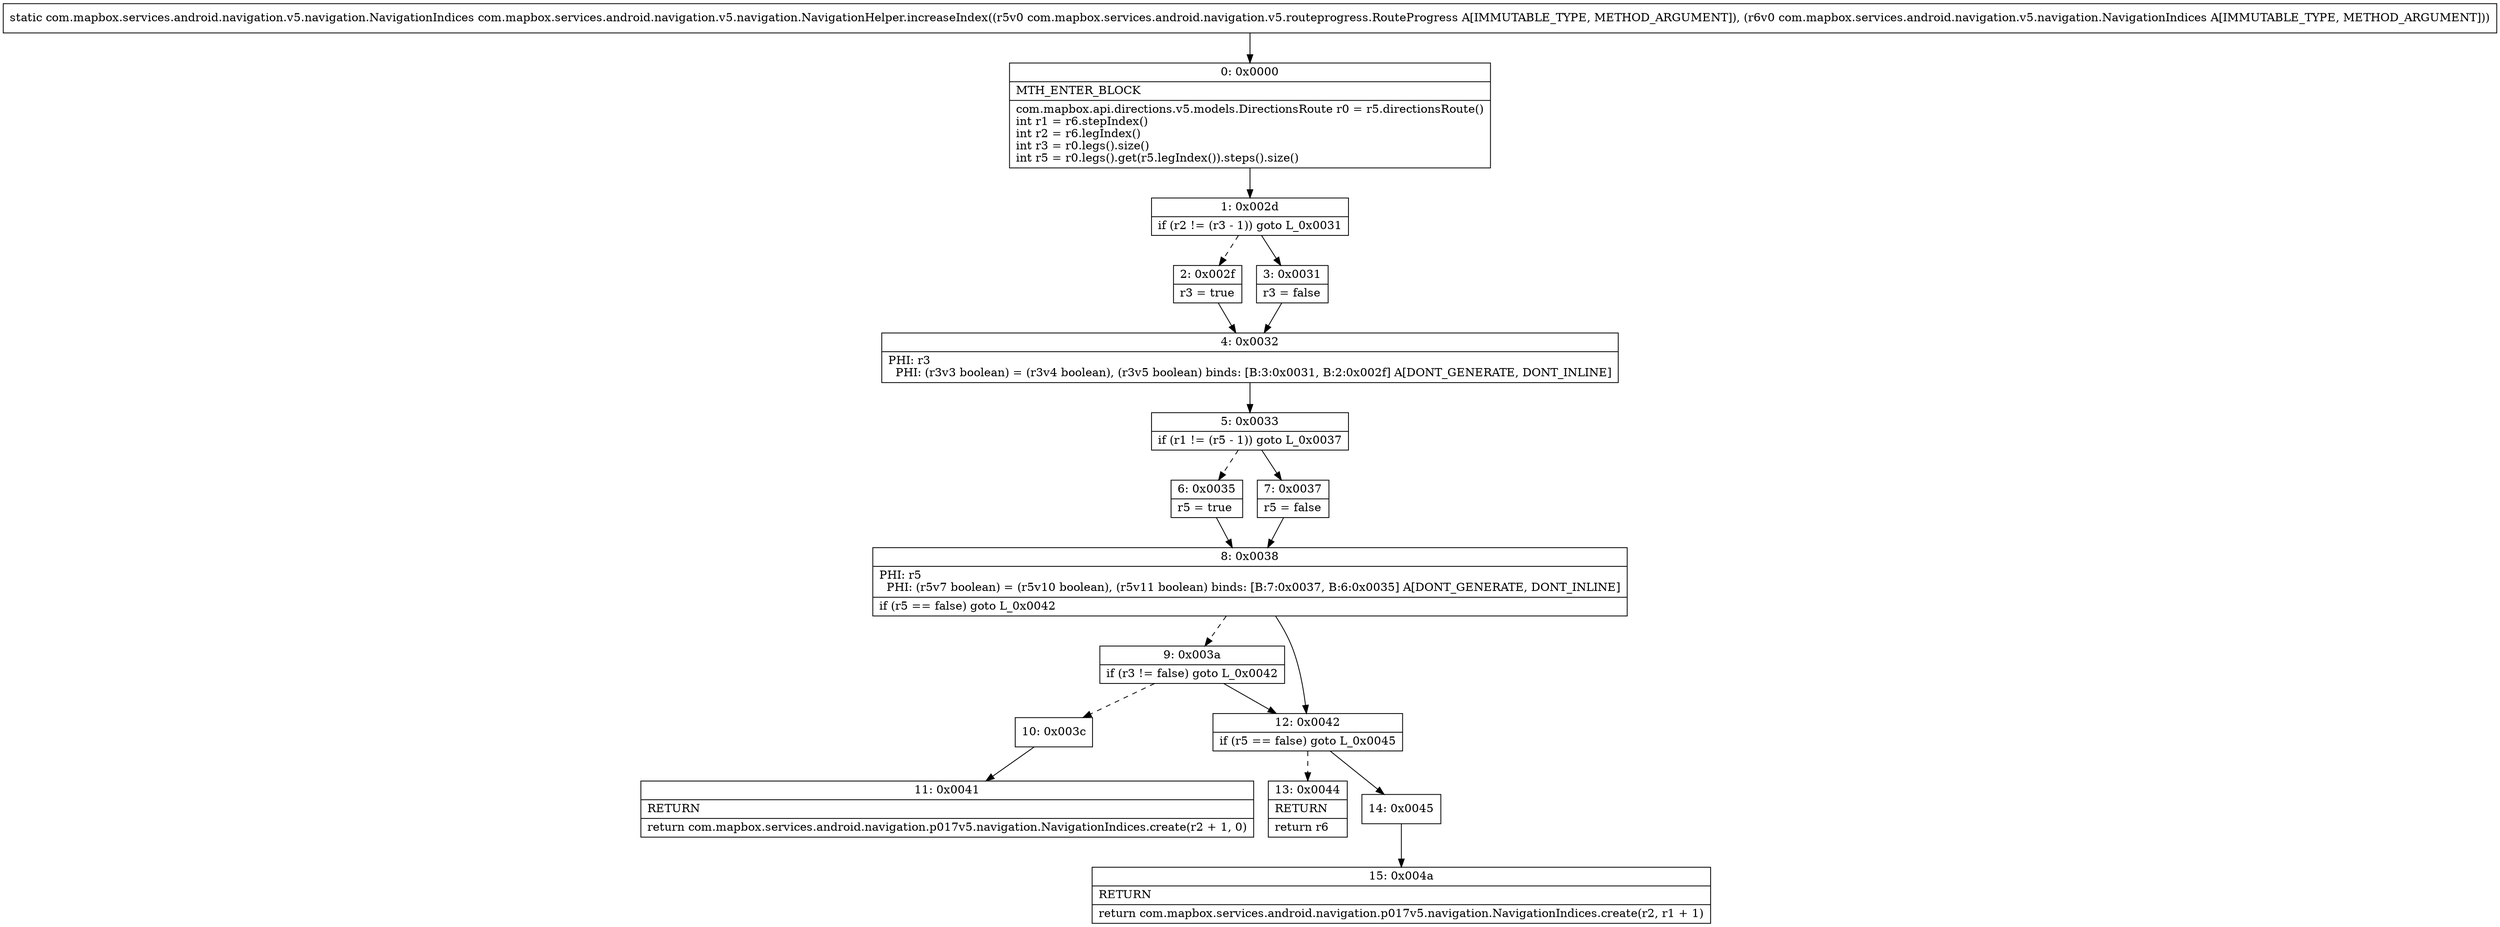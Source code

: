 digraph "CFG forcom.mapbox.services.android.navigation.v5.navigation.NavigationHelper.increaseIndex(Lcom\/mapbox\/services\/android\/navigation\/v5\/routeprogress\/RouteProgress;Lcom\/mapbox\/services\/android\/navigation\/v5\/navigation\/NavigationIndices;)Lcom\/mapbox\/services\/android\/navigation\/v5\/navigation\/NavigationIndices;" {
Node_0 [shape=record,label="{0\:\ 0x0000|MTH_ENTER_BLOCK\l|com.mapbox.api.directions.v5.models.DirectionsRoute r0 = r5.directionsRoute()\lint r1 = r6.stepIndex()\lint r2 = r6.legIndex()\lint r3 = r0.legs().size()\lint r5 = r0.legs().get(r5.legIndex()).steps().size()\l}"];
Node_1 [shape=record,label="{1\:\ 0x002d|if (r2 != (r3 \- 1)) goto L_0x0031\l}"];
Node_2 [shape=record,label="{2\:\ 0x002f|r3 = true\l}"];
Node_3 [shape=record,label="{3\:\ 0x0031|r3 = false\l}"];
Node_4 [shape=record,label="{4\:\ 0x0032|PHI: r3 \l  PHI: (r3v3 boolean) = (r3v4 boolean), (r3v5 boolean) binds: [B:3:0x0031, B:2:0x002f] A[DONT_GENERATE, DONT_INLINE]\l}"];
Node_5 [shape=record,label="{5\:\ 0x0033|if (r1 != (r5 \- 1)) goto L_0x0037\l}"];
Node_6 [shape=record,label="{6\:\ 0x0035|r5 = true\l}"];
Node_7 [shape=record,label="{7\:\ 0x0037|r5 = false\l}"];
Node_8 [shape=record,label="{8\:\ 0x0038|PHI: r5 \l  PHI: (r5v7 boolean) = (r5v10 boolean), (r5v11 boolean) binds: [B:7:0x0037, B:6:0x0035] A[DONT_GENERATE, DONT_INLINE]\l|if (r5 == false) goto L_0x0042\l}"];
Node_9 [shape=record,label="{9\:\ 0x003a|if (r3 != false) goto L_0x0042\l}"];
Node_10 [shape=record,label="{10\:\ 0x003c}"];
Node_11 [shape=record,label="{11\:\ 0x0041|RETURN\l|return com.mapbox.services.android.navigation.p017v5.navigation.NavigationIndices.create(r2 + 1, 0)\l}"];
Node_12 [shape=record,label="{12\:\ 0x0042|if (r5 == false) goto L_0x0045\l}"];
Node_13 [shape=record,label="{13\:\ 0x0044|RETURN\l|return r6\l}"];
Node_14 [shape=record,label="{14\:\ 0x0045}"];
Node_15 [shape=record,label="{15\:\ 0x004a|RETURN\l|return com.mapbox.services.android.navigation.p017v5.navigation.NavigationIndices.create(r2, r1 + 1)\l}"];
MethodNode[shape=record,label="{static com.mapbox.services.android.navigation.v5.navigation.NavigationIndices com.mapbox.services.android.navigation.v5.navigation.NavigationHelper.increaseIndex((r5v0 com.mapbox.services.android.navigation.v5.routeprogress.RouteProgress A[IMMUTABLE_TYPE, METHOD_ARGUMENT]), (r6v0 com.mapbox.services.android.navigation.v5.navigation.NavigationIndices A[IMMUTABLE_TYPE, METHOD_ARGUMENT])) }"];
MethodNode -> Node_0;
Node_0 -> Node_1;
Node_1 -> Node_2[style=dashed];
Node_1 -> Node_3;
Node_2 -> Node_4;
Node_3 -> Node_4;
Node_4 -> Node_5;
Node_5 -> Node_6[style=dashed];
Node_5 -> Node_7;
Node_6 -> Node_8;
Node_7 -> Node_8;
Node_8 -> Node_9[style=dashed];
Node_8 -> Node_12;
Node_9 -> Node_10[style=dashed];
Node_9 -> Node_12;
Node_10 -> Node_11;
Node_12 -> Node_13[style=dashed];
Node_12 -> Node_14;
Node_14 -> Node_15;
}

